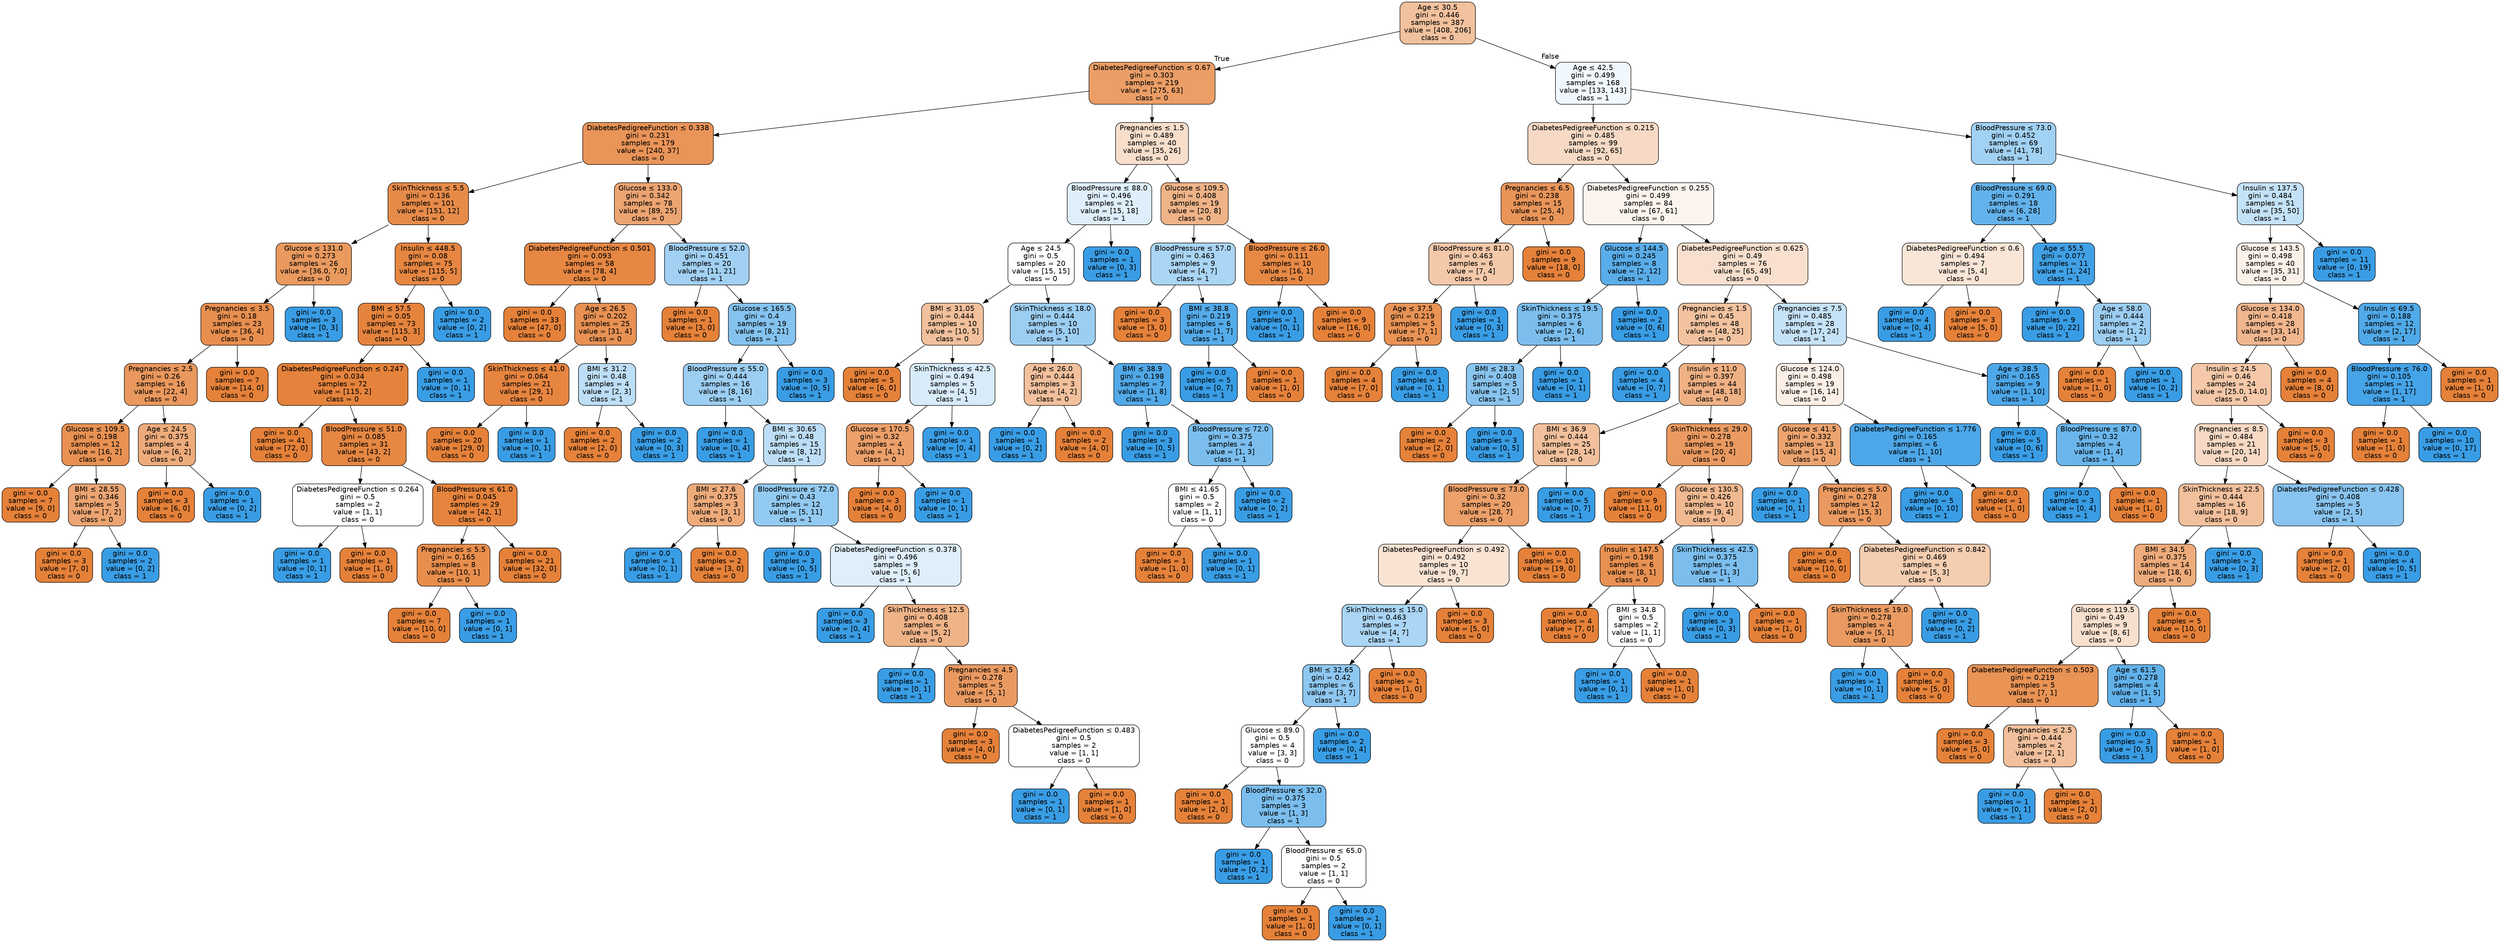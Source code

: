 digraph Tree {
node [shape=box, style="filled, rounded", color="black", fontname="helvetica"] ;
edge [fontname="helvetica"] ;
0 [label=<Age &le; 30.5<br/>gini = 0.446<br/>samples = 387<br/>value = [408, 206]<br/>class = 0>, fillcolor="#f2c19d"] ;
1 [label=<DiabetesPedigreeFunction &le; 0.67<br/>gini = 0.303<br/>samples = 219<br/>value = [275, 63]<br/>class = 0>, fillcolor="#eb9e66"] ;
0 -> 1 [labeldistance=2.5, labelangle=45, headlabel="True"] ;
2 [label=<DiabetesPedigreeFunction &le; 0.338<br/>gini = 0.231<br/>samples = 179<br/>value = [240, 37]<br/>class = 0>, fillcolor="#e99458"] ;
1 -> 2 ;
3 [label=<SkinThickness &le; 5.5<br/>gini = 0.136<br/>samples = 101<br/>value = [151, 12]<br/>class = 0>, fillcolor="#e78b49"] ;
2 -> 3 ;
4 [label=<Glucose &le; 131.0<br/>gini = 0.273<br/>samples = 26<br/>value = [36.0, 7.0]<br/>class = 0>, fillcolor="#ea9a5f"] ;
3 -> 4 ;
5 [label=<Pregnancies &le; 3.5<br/>gini = 0.18<br/>samples = 23<br/>value = [36, 4]<br/>class = 0>, fillcolor="#e88f4f"] ;
4 -> 5 ;
6 [label=<Pregnancies &le; 2.5<br/>gini = 0.26<br/>samples = 16<br/>value = [22, 4]<br/>class = 0>, fillcolor="#ea985d"] ;
5 -> 6 ;
7 [label=<Glucose &le; 109.5<br/>gini = 0.198<br/>samples = 12<br/>value = [16, 2]<br/>class = 0>, fillcolor="#e89152"] ;
6 -> 7 ;
8 [label=<gini = 0.0<br/>samples = 7<br/>value = [9, 0]<br/>class = 0>, fillcolor="#e58139"] ;
7 -> 8 ;
9 [label=<BMI &le; 28.55<br/>gini = 0.346<br/>samples = 5<br/>value = [7, 2]<br/>class = 0>, fillcolor="#eca572"] ;
7 -> 9 ;
10 [label=<gini = 0.0<br/>samples = 3<br/>value = [7, 0]<br/>class = 0>, fillcolor="#e58139"] ;
9 -> 10 ;
11 [label=<gini = 0.0<br/>samples = 2<br/>value = [0, 2]<br/>class = 1>, fillcolor="#399de5"] ;
9 -> 11 ;
12 [label=<Age &le; 24.5<br/>gini = 0.375<br/>samples = 4<br/>value = [6, 2]<br/>class = 0>, fillcolor="#eeab7b"] ;
6 -> 12 ;
13 [label=<gini = 0.0<br/>samples = 3<br/>value = [6, 0]<br/>class = 0>, fillcolor="#e58139"] ;
12 -> 13 ;
14 [label=<gini = 0.0<br/>samples = 1<br/>value = [0, 2]<br/>class = 1>, fillcolor="#399de5"] ;
12 -> 14 ;
15 [label=<gini = 0.0<br/>samples = 7<br/>value = [14, 0]<br/>class = 0>, fillcolor="#e58139"] ;
5 -> 15 ;
16 [label=<gini = 0.0<br/>samples = 3<br/>value = [0, 3]<br/>class = 1>, fillcolor="#399de5"] ;
4 -> 16 ;
17 [label=<Insulin &le; 448.5<br/>gini = 0.08<br/>samples = 75<br/>value = [115, 5]<br/>class = 0>, fillcolor="#e68642"] ;
3 -> 17 ;
18 [label=<BMI &le; 57.5<br/>gini = 0.05<br/>samples = 73<br/>value = [115, 3]<br/>class = 0>, fillcolor="#e6843e"] ;
17 -> 18 ;
19 [label=<DiabetesPedigreeFunction &le; 0.247<br/>gini = 0.034<br/>samples = 72<br/>value = [115, 2]<br/>class = 0>, fillcolor="#e5833c"] ;
18 -> 19 ;
20 [label=<gini = 0.0<br/>samples = 41<br/>value = [72, 0]<br/>class = 0>, fillcolor="#e58139"] ;
19 -> 20 ;
21 [label=<BloodPressure &le; 51.0<br/>gini = 0.085<br/>samples = 31<br/>value = [43, 2]<br/>class = 0>, fillcolor="#e68742"] ;
19 -> 21 ;
22 [label=<DiabetesPedigreeFunction &le; 0.264<br/>gini = 0.5<br/>samples = 2<br/>value = [1, 1]<br/>class = 0>, fillcolor="#ffffff"] ;
21 -> 22 ;
23 [label=<gini = 0.0<br/>samples = 1<br/>value = [0, 1]<br/>class = 1>, fillcolor="#399de5"] ;
22 -> 23 ;
24 [label=<gini = 0.0<br/>samples = 1<br/>value = [1, 0]<br/>class = 0>, fillcolor="#e58139"] ;
22 -> 24 ;
25 [label=<BloodPressure &le; 61.0<br/>gini = 0.045<br/>samples = 29<br/>value = [42, 1]<br/>class = 0>, fillcolor="#e6843e"] ;
21 -> 25 ;
26 [label=<Pregnancies &le; 5.5<br/>gini = 0.165<br/>samples = 8<br/>value = [10, 1]<br/>class = 0>, fillcolor="#e88e4d"] ;
25 -> 26 ;
27 [label=<gini = 0.0<br/>samples = 7<br/>value = [10, 0]<br/>class = 0>, fillcolor="#e58139"] ;
26 -> 27 ;
28 [label=<gini = 0.0<br/>samples = 1<br/>value = [0, 1]<br/>class = 1>, fillcolor="#399de5"] ;
26 -> 28 ;
29 [label=<gini = 0.0<br/>samples = 21<br/>value = [32, 0]<br/>class = 0>, fillcolor="#e58139"] ;
25 -> 29 ;
30 [label=<gini = 0.0<br/>samples = 1<br/>value = [0, 1]<br/>class = 1>, fillcolor="#399de5"] ;
18 -> 30 ;
31 [label=<gini = 0.0<br/>samples = 2<br/>value = [0, 2]<br/>class = 1>, fillcolor="#399de5"] ;
17 -> 31 ;
32 [label=<Glucose &le; 133.0<br/>gini = 0.342<br/>samples = 78<br/>value = [89, 25]<br/>class = 0>, fillcolor="#eca471"] ;
2 -> 32 ;
33 [label=<DiabetesPedigreeFunction &le; 0.501<br/>gini = 0.093<br/>samples = 58<br/>value = [78, 4]<br/>class = 0>, fillcolor="#e68743"] ;
32 -> 33 ;
34 [label=<gini = 0.0<br/>samples = 33<br/>value = [47, 0]<br/>class = 0>, fillcolor="#e58139"] ;
33 -> 34 ;
35 [label=<Age &le; 26.5<br/>gini = 0.202<br/>samples = 25<br/>value = [31, 4]<br/>class = 0>, fillcolor="#e89153"] ;
33 -> 35 ;
36 [label=<SkinThickness &le; 41.0<br/>gini = 0.064<br/>samples = 21<br/>value = [29, 1]<br/>class = 0>, fillcolor="#e68540"] ;
35 -> 36 ;
37 [label=<gini = 0.0<br/>samples = 20<br/>value = [29, 0]<br/>class = 0>, fillcolor="#e58139"] ;
36 -> 37 ;
38 [label=<gini = 0.0<br/>samples = 1<br/>value = [0, 1]<br/>class = 1>, fillcolor="#399de5"] ;
36 -> 38 ;
39 [label=<BMI &le; 31.2<br/>gini = 0.48<br/>samples = 4<br/>value = [2, 3]<br/>class = 1>, fillcolor="#bddef6"] ;
35 -> 39 ;
40 [label=<gini = 0.0<br/>samples = 2<br/>value = [2, 0]<br/>class = 0>, fillcolor="#e58139"] ;
39 -> 40 ;
41 [label=<gini = 0.0<br/>samples = 2<br/>value = [0, 3]<br/>class = 1>, fillcolor="#399de5"] ;
39 -> 41 ;
42 [label=<BloodPressure &le; 52.0<br/>gini = 0.451<br/>samples = 20<br/>value = [11, 21]<br/>class = 1>, fillcolor="#a1d0f3"] ;
32 -> 42 ;
43 [label=<gini = 0.0<br/>samples = 1<br/>value = [3, 0]<br/>class = 0>, fillcolor="#e58139"] ;
42 -> 43 ;
44 [label=<Glucose &le; 165.5<br/>gini = 0.4<br/>samples = 19<br/>value = [8, 21]<br/>class = 1>, fillcolor="#84c2ef"] ;
42 -> 44 ;
45 [label=<BloodPressure &le; 55.0<br/>gini = 0.444<br/>samples = 16<br/>value = [8, 16]<br/>class = 1>, fillcolor="#9ccef2"] ;
44 -> 45 ;
46 [label=<gini = 0.0<br/>samples = 1<br/>value = [0, 4]<br/>class = 1>, fillcolor="#399de5"] ;
45 -> 46 ;
47 [label=<BMI &le; 30.65<br/>gini = 0.48<br/>samples = 15<br/>value = [8, 12]<br/>class = 1>, fillcolor="#bddef6"] ;
45 -> 47 ;
48 [label=<BMI &le; 27.6<br/>gini = 0.375<br/>samples = 3<br/>value = [3, 1]<br/>class = 0>, fillcolor="#eeab7b"] ;
47 -> 48 ;
49 [label=<gini = 0.0<br/>samples = 1<br/>value = [0, 1]<br/>class = 1>, fillcolor="#399de5"] ;
48 -> 49 ;
50 [label=<gini = 0.0<br/>samples = 2<br/>value = [3, 0]<br/>class = 0>, fillcolor="#e58139"] ;
48 -> 50 ;
51 [label=<BloodPressure &le; 72.0<br/>gini = 0.43<br/>samples = 12<br/>value = [5, 11]<br/>class = 1>, fillcolor="#93caf1"] ;
47 -> 51 ;
52 [label=<gini = 0.0<br/>samples = 3<br/>value = [0, 5]<br/>class = 1>, fillcolor="#399de5"] ;
51 -> 52 ;
53 [label=<DiabetesPedigreeFunction &le; 0.378<br/>gini = 0.496<br/>samples = 9<br/>value = [5, 6]<br/>class = 1>, fillcolor="#deeffb"] ;
51 -> 53 ;
54 [label=<gini = 0.0<br/>samples = 3<br/>value = [0, 4]<br/>class = 1>, fillcolor="#399de5"] ;
53 -> 54 ;
55 [label=<SkinThickness &le; 12.5<br/>gini = 0.408<br/>samples = 6<br/>value = [5, 2]<br/>class = 0>, fillcolor="#efb388"] ;
53 -> 55 ;
56 [label=<gini = 0.0<br/>samples = 1<br/>value = [0, 1]<br/>class = 1>, fillcolor="#399de5"] ;
55 -> 56 ;
57 [label=<Pregnancies &le; 4.5<br/>gini = 0.278<br/>samples = 5<br/>value = [5, 1]<br/>class = 0>, fillcolor="#ea9a61"] ;
55 -> 57 ;
58 [label=<gini = 0.0<br/>samples = 3<br/>value = [4, 0]<br/>class = 0>, fillcolor="#e58139"] ;
57 -> 58 ;
59 [label=<DiabetesPedigreeFunction &le; 0.483<br/>gini = 0.5<br/>samples = 2<br/>value = [1, 1]<br/>class = 0>, fillcolor="#ffffff"] ;
57 -> 59 ;
60 [label=<gini = 0.0<br/>samples = 1<br/>value = [0, 1]<br/>class = 1>, fillcolor="#399de5"] ;
59 -> 60 ;
61 [label=<gini = 0.0<br/>samples = 1<br/>value = [1, 0]<br/>class = 0>, fillcolor="#e58139"] ;
59 -> 61 ;
62 [label=<gini = 0.0<br/>samples = 3<br/>value = [0, 5]<br/>class = 1>, fillcolor="#399de5"] ;
44 -> 62 ;
63 [label=<Pregnancies &le; 1.5<br/>gini = 0.489<br/>samples = 40<br/>value = [35, 26]<br/>class = 0>, fillcolor="#f8dfcc"] ;
1 -> 63 ;
64 [label=<BloodPressure &le; 88.0<br/>gini = 0.496<br/>samples = 21<br/>value = [15, 18]<br/>class = 1>, fillcolor="#deeffb"] ;
63 -> 64 ;
65 [label=<Age &le; 24.5<br/>gini = 0.5<br/>samples = 20<br/>value = [15, 15]<br/>class = 0>, fillcolor="#ffffff"] ;
64 -> 65 ;
66 [label=<BMI &le; 31.05<br/>gini = 0.444<br/>samples = 10<br/>value = [10, 5]<br/>class = 0>, fillcolor="#f2c09c"] ;
65 -> 66 ;
67 [label=<gini = 0.0<br/>samples = 5<br/>value = [6, 0]<br/>class = 0>, fillcolor="#e58139"] ;
66 -> 67 ;
68 [label=<SkinThickness &le; 42.5<br/>gini = 0.494<br/>samples = 5<br/>value = [4, 5]<br/>class = 1>, fillcolor="#d7ebfa"] ;
66 -> 68 ;
69 [label=<Glucose &le; 170.5<br/>gini = 0.32<br/>samples = 4<br/>value = [4, 1]<br/>class = 0>, fillcolor="#eca06a"] ;
68 -> 69 ;
70 [label=<gini = 0.0<br/>samples = 3<br/>value = [4, 0]<br/>class = 0>, fillcolor="#e58139"] ;
69 -> 70 ;
71 [label=<gini = 0.0<br/>samples = 1<br/>value = [0, 1]<br/>class = 1>, fillcolor="#399de5"] ;
69 -> 71 ;
72 [label=<gini = 0.0<br/>samples = 1<br/>value = [0, 4]<br/>class = 1>, fillcolor="#399de5"] ;
68 -> 72 ;
73 [label=<SkinThickness &le; 18.0<br/>gini = 0.444<br/>samples = 10<br/>value = [5, 10]<br/>class = 1>, fillcolor="#9ccef2"] ;
65 -> 73 ;
74 [label=<Age &le; 26.0<br/>gini = 0.444<br/>samples = 3<br/>value = [4, 2]<br/>class = 0>, fillcolor="#f2c09c"] ;
73 -> 74 ;
75 [label=<gini = 0.0<br/>samples = 1<br/>value = [0, 2]<br/>class = 1>, fillcolor="#399de5"] ;
74 -> 75 ;
76 [label=<gini = 0.0<br/>samples = 2<br/>value = [4, 0]<br/>class = 0>, fillcolor="#e58139"] ;
74 -> 76 ;
77 [label=<BMI &le; 38.9<br/>gini = 0.198<br/>samples = 7<br/>value = [1, 8]<br/>class = 1>, fillcolor="#52a9e8"] ;
73 -> 77 ;
78 [label=<gini = 0.0<br/>samples = 3<br/>value = [0, 5]<br/>class = 1>, fillcolor="#399de5"] ;
77 -> 78 ;
79 [label=<BloodPressure &le; 72.0<br/>gini = 0.375<br/>samples = 4<br/>value = [1, 3]<br/>class = 1>, fillcolor="#7bbeee"] ;
77 -> 79 ;
80 [label=<BMI &le; 41.65<br/>gini = 0.5<br/>samples = 2<br/>value = [1, 1]<br/>class = 0>, fillcolor="#ffffff"] ;
79 -> 80 ;
81 [label=<gini = 0.0<br/>samples = 1<br/>value = [1, 0]<br/>class = 0>, fillcolor="#e58139"] ;
80 -> 81 ;
82 [label=<gini = 0.0<br/>samples = 1<br/>value = [0, 1]<br/>class = 1>, fillcolor="#399de5"] ;
80 -> 82 ;
83 [label=<gini = 0.0<br/>samples = 2<br/>value = [0, 2]<br/>class = 1>, fillcolor="#399de5"] ;
79 -> 83 ;
84 [label=<gini = 0.0<br/>samples = 1<br/>value = [0, 3]<br/>class = 1>, fillcolor="#399de5"] ;
64 -> 84 ;
85 [label=<Glucose &le; 109.5<br/>gini = 0.408<br/>samples = 19<br/>value = [20, 8]<br/>class = 0>, fillcolor="#efb388"] ;
63 -> 85 ;
86 [label=<BloodPressure &le; 57.0<br/>gini = 0.463<br/>samples = 9<br/>value = [4, 7]<br/>class = 1>, fillcolor="#aad5f4"] ;
85 -> 86 ;
87 [label=<gini = 0.0<br/>samples = 3<br/>value = [3, 0]<br/>class = 0>, fillcolor="#e58139"] ;
86 -> 87 ;
88 [label=<BMI &le; 38.8<br/>gini = 0.219<br/>samples = 6<br/>value = [1, 7]<br/>class = 1>, fillcolor="#55abe9"] ;
86 -> 88 ;
89 [label=<gini = 0.0<br/>samples = 5<br/>value = [0, 7]<br/>class = 1>, fillcolor="#399de5"] ;
88 -> 89 ;
90 [label=<gini = 0.0<br/>samples = 1<br/>value = [1, 0]<br/>class = 0>, fillcolor="#e58139"] ;
88 -> 90 ;
91 [label=<BloodPressure &le; 26.0<br/>gini = 0.111<br/>samples = 10<br/>value = [16, 1]<br/>class = 0>, fillcolor="#e78945"] ;
85 -> 91 ;
92 [label=<gini = 0.0<br/>samples = 1<br/>value = [0, 1]<br/>class = 1>, fillcolor="#399de5"] ;
91 -> 92 ;
93 [label=<gini = 0.0<br/>samples = 9<br/>value = [16, 0]<br/>class = 0>, fillcolor="#e58139"] ;
91 -> 93 ;
94 [label=<Age &le; 42.5<br/>gini = 0.499<br/>samples = 168<br/>value = [133, 143]<br/>class = 1>, fillcolor="#f1f8fd"] ;
0 -> 94 [labeldistance=2.5, labelangle=-45, headlabel="False"] ;
95 [label=<DiabetesPedigreeFunction &le; 0.215<br/>gini = 0.485<br/>samples = 99<br/>value = [92, 65]<br/>class = 0>, fillcolor="#f7dac5"] ;
94 -> 95 ;
96 [label=<Pregnancies &le; 6.5<br/>gini = 0.238<br/>samples = 15<br/>value = [25, 4]<br/>class = 0>, fillcolor="#e99559"] ;
95 -> 96 ;
97 [label=<BloodPressure &le; 81.0<br/>gini = 0.463<br/>samples = 6<br/>value = [7, 4]<br/>class = 0>, fillcolor="#f4c9aa"] ;
96 -> 97 ;
98 [label=<Age &le; 37.5<br/>gini = 0.219<br/>samples = 5<br/>value = [7, 1]<br/>class = 0>, fillcolor="#e99355"] ;
97 -> 98 ;
99 [label=<gini = 0.0<br/>samples = 4<br/>value = [7, 0]<br/>class = 0>, fillcolor="#e58139"] ;
98 -> 99 ;
100 [label=<gini = 0.0<br/>samples = 1<br/>value = [0, 1]<br/>class = 1>, fillcolor="#399de5"] ;
98 -> 100 ;
101 [label=<gini = 0.0<br/>samples = 1<br/>value = [0, 3]<br/>class = 1>, fillcolor="#399de5"] ;
97 -> 101 ;
102 [label=<gini = 0.0<br/>samples = 9<br/>value = [18, 0]<br/>class = 0>, fillcolor="#e58139"] ;
96 -> 102 ;
103 [label=<DiabetesPedigreeFunction &le; 0.255<br/>gini = 0.499<br/>samples = 84<br/>value = [67, 61]<br/>class = 0>, fillcolor="#fdf4ed"] ;
95 -> 103 ;
104 [label=<Glucose &le; 144.5<br/>gini = 0.245<br/>samples = 8<br/>value = [2, 12]<br/>class = 1>, fillcolor="#5aade9"] ;
103 -> 104 ;
105 [label=<SkinThickness &le; 19.5<br/>gini = 0.375<br/>samples = 6<br/>value = [2, 6]<br/>class = 1>, fillcolor="#7bbeee"] ;
104 -> 105 ;
106 [label=<BMI &le; 28.3<br/>gini = 0.408<br/>samples = 5<br/>value = [2, 5]<br/>class = 1>, fillcolor="#88c4ef"] ;
105 -> 106 ;
107 [label=<gini = 0.0<br/>samples = 2<br/>value = [2, 0]<br/>class = 0>, fillcolor="#e58139"] ;
106 -> 107 ;
108 [label=<gini = 0.0<br/>samples = 3<br/>value = [0, 5]<br/>class = 1>, fillcolor="#399de5"] ;
106 -> 108 ;
109 [label=<gini = 0.0<br/>samples = 1<br/>value = [0, 1]<br/>class = 1>, fillcolor="#399de5"] ;
105 -> 109 ;
110 [label=<gini = 0.0<br/>samples = 2<br/>value = [0, 6]<br/>class = 1>, fillcolor="#399de5"] ;
104 -> 110 ;
111 [label=<DiabetesPedigreeFunction &le; 0.625<br/>gini = 0.49<br/>samples = 76<br/>value = [65, 49]<br/>class = 0>, fillcolor="#f9e0ce"] ;
103 -> 111 ;
112 [label=<Pregnancies &le; 1.5<br/>gini = 0.45<br/>samples = 48<br/>value = [48, 25]<br/>class = 0>, fillcolor="#f3c3a0"] ;
111 -> 112 ;
113 [label=<gini = 0.0<br/>samples = 4<br/>value = [0, 7]<br/>class = 1>, fillcolor="#399de5"] ;
112 -> 113 ;
114 [label=<Insulin &le; 11.0<br/>gini = 0.397<br/>samples = 44<br/>value = [48, 18]<br/>class = 0>, fillcolor="#efb083"] ;
112 -> 114 ;
115 [label=<BMI &le; 36.9<br/>gini = 0.444<br/>samples = 25<br/>value = [28, 14]<br/>class = 0>, fillcolor="#f2c09c"] ;
114 -> 115 ;
116 [label=<BloodPressure &le; 73.0<br/>gini = 0.32<br/>samples = 20<br/>value = [28, 7]<br/>class = 0>, fillcolor="#eca06a"] ;
115 -> 116 ;
117 [label=<DiabetesPedigreeFunction &le; 0.492<br/>gini = 0.492<br/>samples = 10<br/>value = [9, 7]<br/>class = 0>, fillcolor="#f9e3d3"] ;
116 -> 117 ;
118 [label=<SkinThickness &le; 15.0<br/>gini = 0.463<br/>samples = 7<br/>value = [4, 7]<br/>class = 1>, fillcolor="#aad5f4"] ;
117 -> 118 ;
119 [label=<BMI &le; 32.65<br/>gini = 0.42<br/>samples = 6<br/>value = [3, 7]<br/>class = 1>, fillcolor="#8ec7f0"] ;
118 -> 119 ;
120 [label=<Glucose &le; 89.0<br/>gini = 0.5<br/>samples = 4<br/>value = [3, 3]<br/>class = 0>, fillcolor="#ffffff"] ;
119 -> 120 ;
121 [label=<gini = 0.0<br/>samples = 1<br/>value = [2, 0]<br/>class = 0>, fillcolor="#e58139"] ;
120 -> 121 ;
122 [label=<BloodPressure &le; 32.0<br/>gini = 0.375<br/>samples = 3<br/>value = [1, 3]<br/>class = 1>, fillcolor="#7bbeee"] ;
120 -> 122 ;
123 [label=<gini = 0.0<br/>samples = 1<br/>value = [0, 2]<br/>class = 1>, fillcolor="#399de5"] ;
122 -> 123 ;
124 [label=<BloodPressure &le; 65.0<br/>gini = 0.5<br/>samples = 2<br/>value = [1, 1]<br/>class = 0>, fillcolor="#ffffff"] ;
122 -> 124 ;
125 [label=<gini = 0.0<br/>samples = 1<br/>value = [1, 0]<br/>class = 0>, fillcolor="#e58139"] ;
124 -> 125 ;
126 [label=<gini = 0.0<br/>samples = 1<br/>value = [0, 1]<br/>class = 1>, fillcolor="#399de5"] ;
124 -> 126 ;
127 [label=<gini = 0.0<br/>samples = 2<br/>value = [0, 4]<br/>class = 1>, fillcolor="#399de5"] ;
119 -> 127 ;
128 [label=<gini = 0.0<br/>samples = 1<br/>value = [1, 0]<br/>class = 0>, fillcolor="#e58139"] ;
118 -> 128 ;
129 [label=<gini = 0.0<br/>samples = 3<br/>value = [5, 0]<br/>class = 0>, fillcolor="#e58139"] ;
117 -> 129 ;
130 [label=<gini = 0.0<br/>samples = 10<br/>value = [19, 0]<br/>class = 0>, fillcolor="#e58139"] ;
116 -> 130 ;
131 [label=<gini = 0.0<br/>samples = 5<br/>value = [0, 7]<br/>class = 1>, fillcolor="#399de5"] ;
115 -> 131 ;
132 [label=<SkinThickness &le; 29.0<br/>gini = 0.278<br/>samples = 19<br/>value = [20, 4]<br/>class = 0>, fillcolor="#ea9a61"] ;
114 -> 132 ;
133 [label=<gini = 0.0<br/>samples = 9<br/>value = [11, 0]<br/>class = 0>, fillcolor="#e58139"] ;
132 -> 133 ;
134 [label=<Glucose &le; 130.5<br/>gini = 0.426<br/>samples = 10<br/>value = [9, 4]<br/>class = 0>, fillcolor="#f1b991"] ;
132 -> 134 ;
135 [label=<Insulin &le; 147.5<br/>gini = 0.198<br/>samples = 6<br/>value = [8, 1]<br/>class = 0>, fillcolor="#e89152"] ;
134 -> 135 ;
136 [label=<gini = 0.0<br/>samples = 4<br/>value = [7, 0]<br/>class = 0>, fillcolor="#e58139"] ;
135 -> 136 ;
137 [label=<BMI &le; 34.8<br/>gini = 0.5<br/>samples = 2<br/>value = [1, 1]<br/>class = 0>, fillcolor="#ffffff"] ;
135 -> 137 ;
138 [label=<gini = 0.0<br/>samples = 1<br/>value = [0, 1]<br/>class = 1>, fillcolor="#399de5"] ;
137 -> 138 ;
139 [label=<gini = 0.0<br/>samples = 1<br/>value = [1, 0]<br/>class = 0>, fillcolor="#e58139"] ;
137 -> 139 ;
140 [label=<SkinThickness &le; 42.5<br/>gini = 0.375<br/>samples = 4<br/>value = [1, 3]<br/>class = 1>, fillcolor="#7bbeee"] ;
134 -> 140 ;
141 [label=<gini = 0.0<br/>samples = 3<br/>value = [0, 3]<br/>class = 1>, fillcolor="#399de5"] ;
140 -> 141 ;
142 [label=<gini = 0.0<br/>samples = 1<br/>value = [1, 0]<br/>class = 0>, fillcolor="#e58139"] ;
140 -> 142 ;
143 [label=<Pregnancies &le; 7.5<br/>gini = 0.485<br/>samples = 28<br/>value = [17, 24]<br/>class = 1>, fillcolor="#c5e2f7"] ;
111 -> 143 ;
144 [label=<Glucose &le; 124.0<br/>gini = 0.498<br/>samples = 19<br/>value = [16, 14]<br/>class = 0>, fillcolor="#fcefe6"] ;
143 -> 144 ;
145 [label=<Glucose &le; 41.5<br/>gini = 0.332<br/>samples = 13<br/>value = [15, 4]<br/>class = 0>, fillcolor="#eca36e"] ;
144 -> 145 ;
146 [label=<gini = 0.0<br/>samples = 1<br/>value = [0, 1]<br/>class = 1>, fillcolor="#399de5"] ;
145 -> 146 ;
147 [label=<Pregnancies &le; 5.0<br/>gini = 0.278<br/>samples = 12<br/>value = [15, 3]<br/>class = 0>, fillcolor="#ea9a61"] ;
145 -> 147 ;
148 [label=<gini = 0.0<br/>samples = 6<br/>value = [10, 0]<br/>class = 0>, fillcolor="#e58139"] ;
147 -> 148 ;
149 [label=<DiabetesPedigreeFunction &le; 0.842<br/>gini = 0.469<br/>samples = 6<br/>value = [5, 3]<br/>class = 0>, fillcolor="#f5cdb0"] ;
147 -> 149 ;
150 [label=<SkinThickness &le; 19.0<br/>gini = 0.278<br/>samples = 4<br/>value = [5, 1]<br/>class = 0>, fillcolor="#ea9a61"] ;
149 -> 150 ;
151 [label=<gini = 0.0<br/>samples = 1<br/>value = [0, 1]<br/>class = 1>, fillcolor="#399de5"] ;
150 -> 151 ;
152 [label=<gini = 0.0<br/>samples = 3<br/>value = [5, 0]<br/>class = 0>, fillcolor="#e58139"] ;
150 -> 152 ;
153 [label=<gini = 0.0<br/>samples = 2<br/>value = [0, 2]<br/>class = 1>, fillcolor="#399de5"] ;
149 -> 153 ;
154 [label=<DiabetesPedigreeFunction &le; 1.776<br/>gini = 0.165<br/>samples = 6<br/>value = [1, 10]<br/>class = 1>, fillcolor="#4da7e8"] ;
144 -> 154 ;
155 [label=<gini = 0.0<br/>samples = 5<br/>value = [0, 10]<br/>class = 1>, fillcolor="#399de5"] ;
154 -> 155 ;
156 [label=<gini = 0.0<br/>samples = 1<br/>value = [1, 0]<br/>class = 0>, fillcolor="#e58139"] ;
154 -> 156 ;
157 [label=<Age &le; 38.5<br/>gini = 0.165<br/>samples = 9<br/>value = [1, 10]<br/>class = 1>, fillcolor="#4da7e8"] ;
143 -> 157 ;
158 [label=<gini = 0.0<br/>samples = 5<br/>value = [0, 6]<br/>class = 1>, fillcolor="#399de5"] ;
157 -> 158 ;
159 [label=<BloodPressure &le; 87.0<br/>gini = 0.32<br/>samples = 4<br/>value = [1, 4]<br/>class = 1>, fillcolor="#6ab6ec"] ;
157 -> 159 ;
160 [label=<gini = 0.0<br/>samples = 3<br/>value = [0, 4]<br/>class = 1>, fillcolor="#399de5"] ;
159 -> 160 ;
161 [label=<gini = 0.0<br/>samples = 1<br/>value = [1, 0]<br/>class = 0>, fillcolor="#e58139"] ;
159 -> 161 ;
162 [label=<BloodPressure &le; 73.0<br/>gini = 0.452<br/>samples = 69<br/>value = [41, 78]<br/>class = 1>, fillcolor="#a1d1f3"] ;
94 -> 162 ;
163 [label=<BloodPressure &le; 69.0<br/>gini = 0.291<br/>samples = 18<br/>value = [6, 28]<br/>class = 1>, fillcolor="#63b2eb"] ;
162 -> 163 ;
164 [label=<DiabetesPedigreeFunction &le; 0.6<br/>gini = 0.494<br/>samples = 7<br/>value = [5, 4]<br/>class = 0>, fillcolor="#fae6d7"] ;
163 -> 164 ;
165 [label=<gini = 0.0<br/>samples = 4<br/>value = [0, 4]<br/>class = 1>, fillcolor="#399de5"] ;
164 -> 165 ;
166 [label=<gini = 0.0<br/>samples = 3<br/>value = [5, 0]<br/>class = 0>, fillcolor="#e58139"] ;
164 -> 166 ;
167 [label=<Age &le; 55.5<br/>gini = 0.077<br/>samples = 11<br/>value = [1, 24]<br/>class = 1>, fillcolor="#41a1e6"] ;
163 -> 167 ;
168 [label=<gini = 0.0<br/>samples = 9<br/>value = [0, 22]<br/>class = 1>, fillcolor="#399de5"] ;
167 -> 168 ;
169 [label=<Age &le; 58.0<br/>gini = 0.444<br/>samples = 2<br/>value = [1, 2]<br/>class = 1>, fillcolor="#9ccef2"] ;
167 -> 169 ;
170 [label=<gini = 0.0<br/>samples = 1<br/>value = [1, 0]<br/>class = 0>, fillcolor="#e58139"] ;
169 -> 170 ;
171 [label=<gini = 0.0<br/>samples = 1<br/>value = [0, 2]<br/>class = 1>, fillcolor="#399de5"] ;
169 -> 171 ;
172 [label=<Insulin &le; 137.5<br/>gini = 0.484<br/>samples = 51<br/>value = [35, 50]<br/>class = 1>, fillcolor="#c4e2f7"] ;
162 -> 172 ;
173 [label=<Glucose &le; 143.5<br/>gini = 0.498<br/>samples = 40<br/>value = [35, 31]<br/>class = 0>, fillcolor="#fcf1e8"] ;
172 -> 173 ;
174 [label=<Glucose &le; 134.0<br/>gini = 0.418<br/>samples = 28<br/>value = [33, 14]<br/>class = 0>, fillcolor="#f0b68d"] ;
173 -> 174 ;
175 [label=<Insulin &le; 24.5<br/>gini = 0.46<br/>samples = 24<br/>value = [25.0, 14.0]<br/>class = 0>, fillcolor="#f4c8a8"] ;
174 -> 175 ;
176 [label=<Pregnancies &le; 8.5<br/>gini = 0.484<br/>samples = 21<br/>value = [20, 14]<br/>class = 0>, fillcolor="#f7d9c4"] ;
175 -> 176 ;
177 [label=<SkinThickness &le; 22.5<br/>gini = 0.444<br/>samples = 16<br/>value = [18, 9]<br/>class = 0>, fillcolor="#f2c09c"] ;
176 -> 177 ;
178 [label=<BMI &le; 34.5<br/>gini = 0.375<br/>samples = 14<br/>value = [18, 6]<br/>class = 0>, fillcolor="#eeab7b"] ;
177 -> 178 ;
179 [label=<Glucose &le; 119.5<br/>gini = 0.49<br/>samples = 9<br/>value = [8, 6]<br/>class = 0>, fillcolor="#f8e0ce"] ;
178 -> 179 ;
180 [label=<DiabetesPedigreeFunction &le; 0.503<br/>gini = 0.219<br/>samples = 5<br/>value = [7, 1]<br/>class = 0>, fillcolor="#e99355"] ;
179 -> 180 ;
181 [label=<gini = 0.0<br/>samples = 3<br/>value = [5, 0]<br/>class = 0>, fillcolor="#e58139"] ;
180 -> 181 ;
182 [label=<Pregnancies &le; 2.5<br/>gini = 0.444<br/>samples = 2<br/>value = [2, 1]<br/>class = 0>, fillcolor="#f2c09c"] ;
180 -> 182 ;
183 [label=<gini = 0.0<br/>samples = 1<br/>value = [0, 1]<br/>class = 1>, fillcolor="#399de5"] ;
182 -> 183 ;
184 [label=<gini = 0.0<br/>samples = 1<br/>value = [2, 0]<br/>class = 0>, fillcolor="#e58139"] ;
182 -> 184 ;
185 [label=<Age &le; 61.5<br/>gini = 0.278<br/>samples = 4<br/>value = [1, 5]<br/>class = 1>, fillcolor="#61b1ea"] ;
179 -> 185 ;
186 [label=<gini = 0.0<br/>samples = 3<br/>value = [0, 5]<br/>class = 1>, fillcolor="#399de5"] ;
185 -> 186 ;
187 [label=<gini = 0.0<br/>samples = 1<br/>value = [1, 0]<br/>class = 0>, fillcolor="#e58139"] ;
185 -> 187 ;
188 [label=<gini = 0.0<br/>samples = 5<br/>value = [10, 0]<br/>class = 0>, fillcolor="#e58139"] ;
178 -> 188 ;
189 [label=<gini = 0.0<br/>samples = 2<br/>value = [0, 3]<br/>class = 1>, fillcolor="#399de5"] ;
177 -> 189 ;
190 [label=<DiabetesPedigreeFunction &le; 0.428<br/>gini = 0.408<br/>samples = 5<br/>value = [2, 5]<br/>class = 1>, fillcolor="#88c4ef"] ;
176 -> 190 ;
191 [label=<gini = 0.0<br/>samples = 1<br/>value = [2, 0]<br/>class = 0>, fillcolor="#e58139"] ;
190 -> 191 ;
192 [label=<gini = 0.0<br/>samples = 4<br/>value = [0, 5]<br/>class = 1>, fillcolor="#399de5"] ;
190 -> 192 ;
193 [label=<gini = 0.0<br/>samples = 3<br/>value = [5, 0]<br/>class = 0>, fillcolor="#e58139"] ;
175 -> 193 ;
194 [label=<gini = 0.0<br/>samples = 4<br/>value = [8, 0]<br/>class = 0>, fillcolor="#e58139"] ;
174 -> 194 ;
195 [label=<Insulin &le; 69.5<br/>gini = 0.188<br/>samples = 12<br/>value = [2, 17]<br/>class = 1>, fillcolor="#50a9e8"] ;
173 -> 195 ;
196 [label=<BloodPressure &le; 76.0<br/>gini = 0.105<br/>samples = 11<br/>value = [1, 17]<br/>class = 1>, fillcolor="#45a3e7"] ;
195 -> 196 ;
197 [label=<gini = 0.0<br/>samples = 1<br/>value = [1, 0]<br/>class = 0>, fillcolor="#e58139"] ;
196 -> 197 ;
198 [label=<gini = 0.0<br/>samples = 10<br/>value = [0, 17]<br/>class = 1>, fillcolor="#399de5"] ;
196 -> 198 ;
199 [label=<gini = 0.0<br/>samples = 1<br/>value = [1, 0]<br/>class = 0>, fillcolor="#e58139"] ;
195 -> 199 ;
200 [label=<gini = 0.0<br/>samples = 11<br/>value = [0, 19]<br/>class = 1>, fillcolor="#399de5"] ;
172 -> 200 ;
}